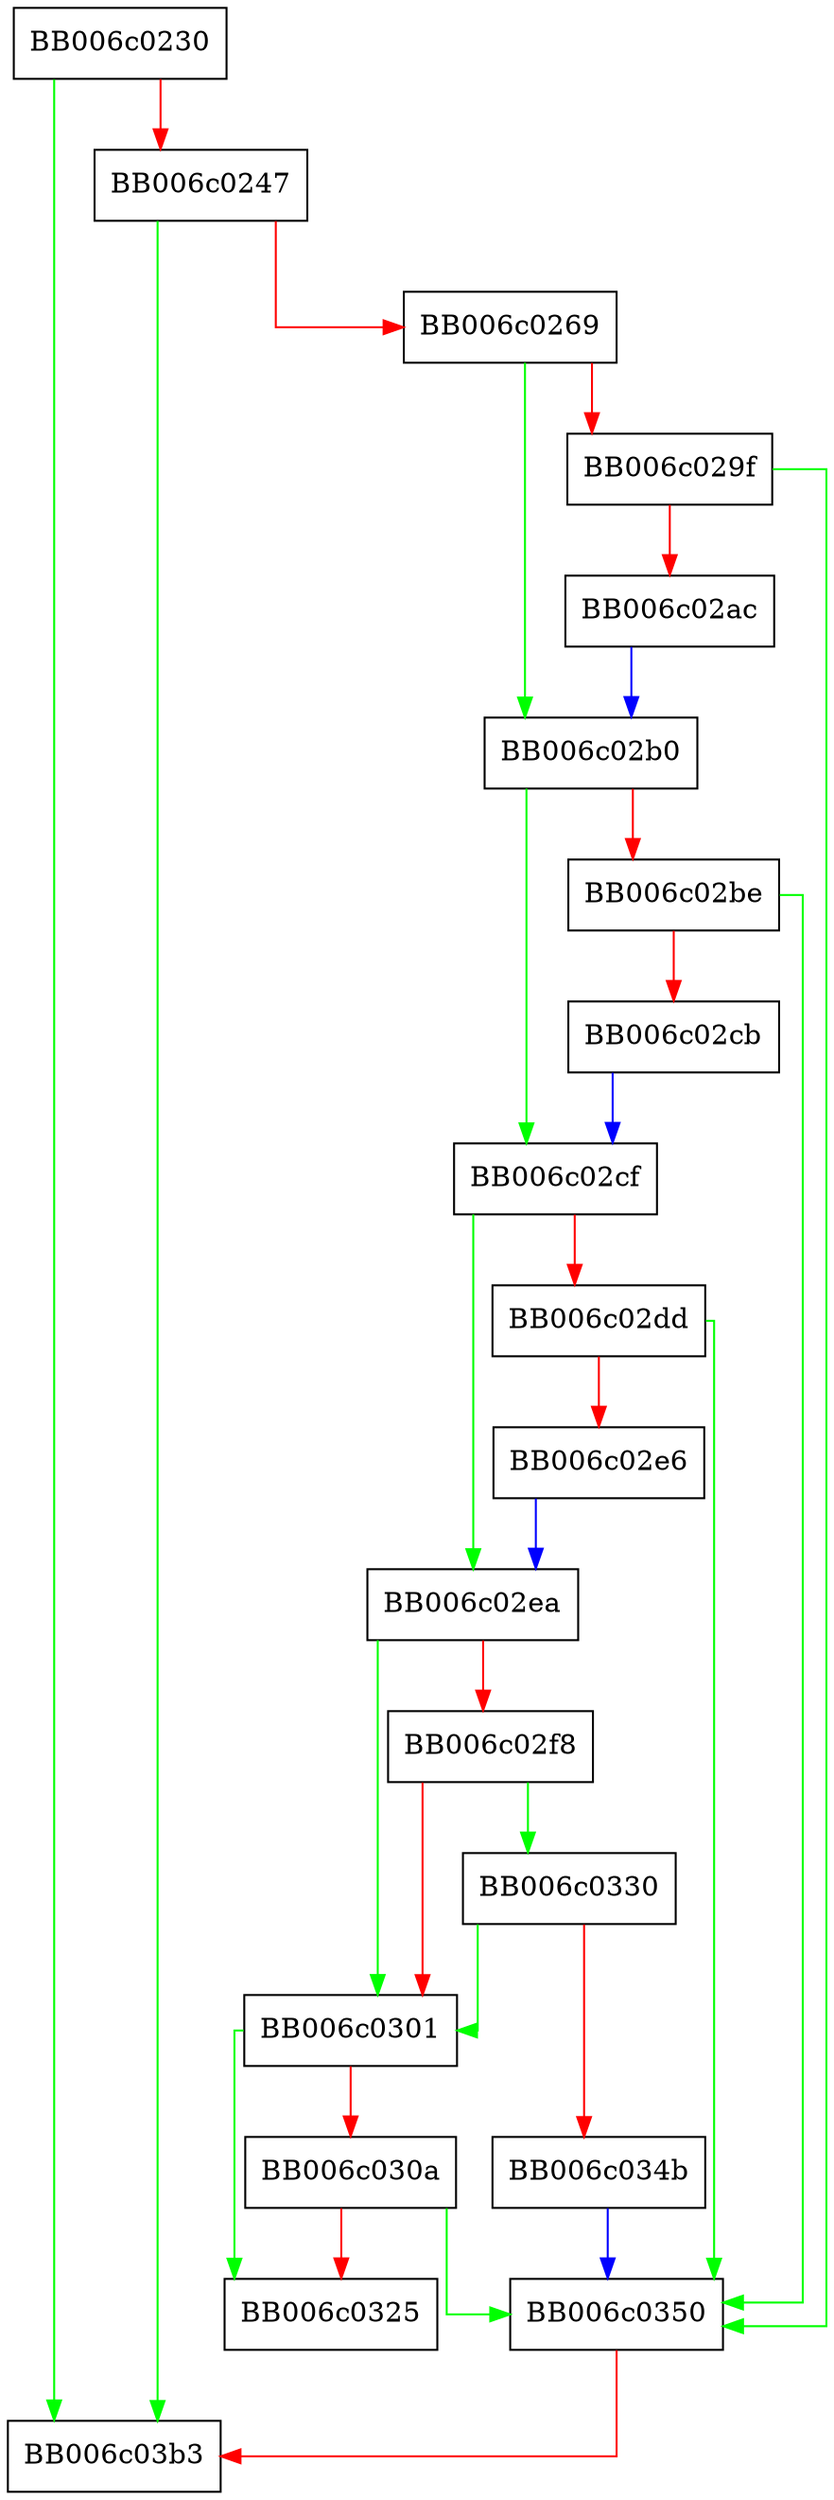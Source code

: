 digraph dh_dupctx {
  node [shape="box"];
  graph [splines=ortho];
  BB006c0230 -> BB006c03b3 [color="green"];
  BB006c0230 -> BB006c0247 [color="red"];
  BB006c0247 -> BB006c03b3 [color="green"];
  BB006c0247 -> BB006c0269 [color="red"];
  BB006c0269 -> BB006c02b0 [color="green"];
  BB006c0269 -> BB006c029f [color="red"];
  BB006c029f -> BB006c0350 [color="green"];
  BB006c029f -> BB006c02ac [color="red"];
  BB006c02ac -> BB006c02b0 [color="blue"];
  BB006c02b0 -> BB006c02cf [color="green"];
  BB006c02b0 -> BB006c02be [color="red"];
  BB006c02be -> BB006c0350 [color="green"];
  BB006c02be -> BB006c02cb [color="red"];
  BB006c02cb -> BB006c02cf [color="blue"];
  BB006c02cf -> BB006c02ea [color="green"];
  BB006c02cf -> BB006c02dd [color="red"];
  BB006c02dd -> BB006c0350 [color="green"];
  BB006c02dd -> BB006c02e6 [color="red"];
  BB006c02e6 -> BB006c02ea [color="blue"];
  BB006c02ea -> BB006c0301 [color="green"];
  BB006c02ea -> BB006c02f8 [color="red"];
  BB006c02f8 -> BB006c0330 [color="green"];
  BB006c02f8 -> BB006c0301 [color="red"];
  BB006c0301 -> BB006c0325 [color="green"];
  BB006c0301 -> BB006c030a [color="red"];
  BB006c030a -> BB006c0350 [color="green"];
  BB006c030a -> BB006c0325 [color="red"];
  BB006c0330 -> BB006c0301 [color="green"];
  BB006c0330 -> BB006c034b [color="red"];
  BB006c034b -> BB006c0350 [color="blue"];
  BB006c0350 -> BB006c03b3 [color="red"];
}